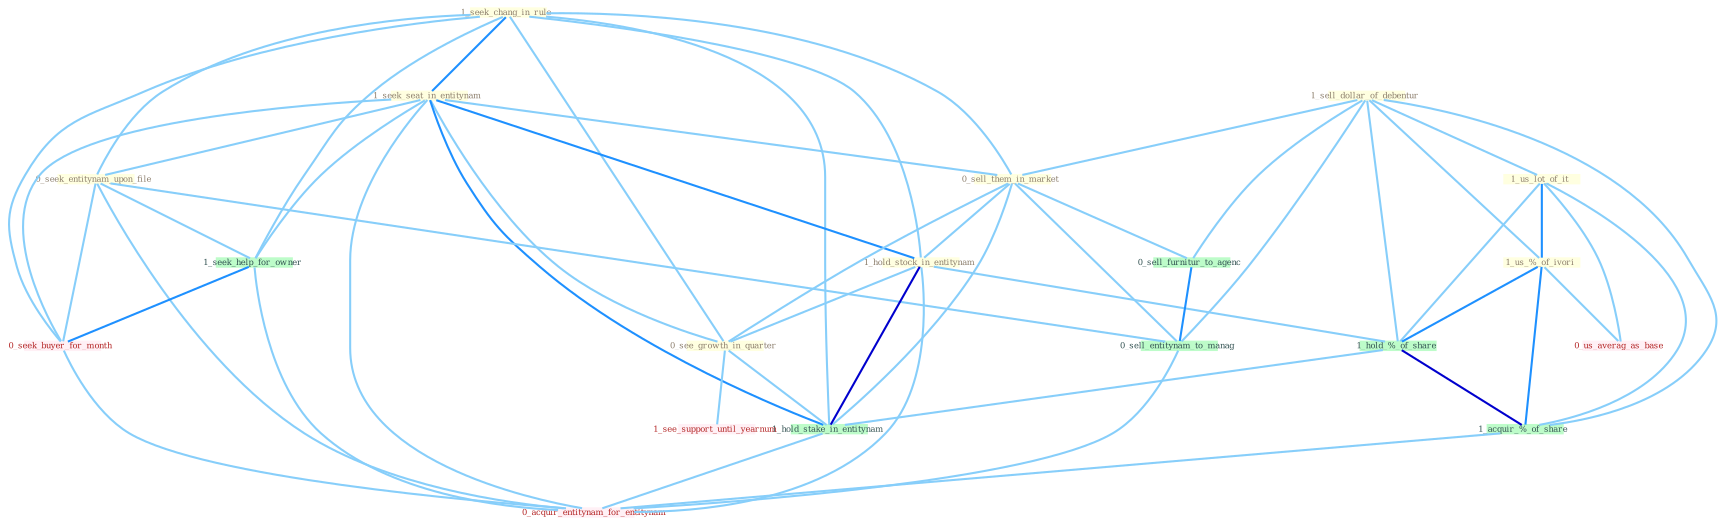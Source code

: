 Graph G{ 
    node
    [shape=polygon,style=filled,width=.5,height=.06,color="#BDFCC9",fixedsize=true,fontsize=4,
    fontcolor="#2f4f4f"];
    {node
    [color="#ffffe0", fontcolor="#8b7d6b"] "1_seek_chang_in_rule " "1_sell_dollar_of_debentur " "1_seek_seat_in_entitynam " "1_us_lot_of_it " "0_seek_entitynam_upon_file " "1_us_%_of_ivori " "0_sell_them_in_market " "1_hold_stock_in_entitynam " "0_see_growth_in_quarter "}
{node [color="#fff0f5", fontcolor="#b22222"] "0_seek_buyer_for_month " "1_see_support_until_yearnum " "0_us_averag_as_base " "0_acquir_entitynam_for_entitynam "}
edge [color="#B0E2FF"];

	"1_seek_chang_in_rule " -- "1_seek_seat_in_entitynam " [w="2", color="#1e90ff" , len=0.8];
	"1_seek_chang_in_rule " -- "0_seek_entitynam_upon_file " [w="1", color="#87cefa" ];
	"1_seek_chang_in_rule " -- "0_sell_them_in_market " [w="1", color="#87cefa" ];
	"1_seek_chang_in_rule " -- "1_hold_stock_in_entitynam " [w="1", color="#87cefa" ];
	"1_seek_chang_in_rule " -- "0_see_growth_in_quarter " [w="1", color="#87cefa" ];
	"1_seek_chang_in_rule " -- "1_hold_stake_in_entitynam " [w="1", color="#87cefa" ];
	"1_seek_chang_in_rule " -- "1_seek_help_for_owner " [w="1", color="#87cefa" ];
	"1_seek_chang_in_rule " -- "0_seek_buyer_for_month " [w="1", color="#87cefa" ];
	"1_sell_dollar_of_debentur " -- "1_us_lot_of_it " [w="1", color="#87cefa" ];
	"1_sell_dollar_of_debentur " -- "1_us_%_of_ivori " [w="1", color="#87cefa" ];
	"1_sell_dollar_of_debentur " -- "0_sell_them_in_market " [w="1", color="#87cefa" ];
	"1_sell_dollar_of_debentur " -- "1_hold_%_of_share " [w="1", color="#87cefa" ];
	"1_sell_dollar_of_debentur " -- "1_acquir_%_of_share " [w="1", color="#87cefa" ];
	"1_sell_dollar_of_debentur " -- "0_sell_furnitur_to_agenc " [w="1", color="#87cefa" ];
	"1_sell_dollar_of_debentur " -- "0_sell_entitynam_to_manag " [w="1", color="#87cefa" ];
	"1_seek_seat_in_entitynam " -- "0_seek_entitynam_upon_file " [w="1", color="#87cefa" ];
	"1_seek_seat_in_entitynam " -- "0_sell_them_in_market " [w="1", color="#87cefa" ];
	"1_seek_seat_in_entitynam " -- "1_hold_stock_in_entitynam " [w="2", color="#1e90ff" , len=0.8];
	"1_seek_seat_in_entitynam " -- "0_see_growth_in_quarter " [w="1", color="#87cefa" ];
	"1_seek_seat_in_entitynam " -- "1_hold_stake_in_entitynam " [w="2", color="#1e90ff" , len=0.8];
	"1_seek_seat_in_entitynam " -- "1_seek_help_for_owner " [w="1", color="#87cefa" ];
	"1_seek_seat_in_entitynam " -- "0_seek_buyer_for_month " [w="1", color="#87cefa" ];
	"1_seek_seat_in_entitynam " -- "0_acquir_entitynam_for_entitynam " [w="1", color="#87cefa" ];
	"1_us_lot_of_it " -- "1_us_%_of_ivori " [w="2", color="#1e90ff" , len=0.8];
	"1_us_lot_of_it " -- "1_hold_%_of_share " [w="1", color="#87cefa" ];
	"1_us_lot_of_it " -- "1_acquir_%_of_share " [w="1", color="#87cefa" ];
	"1_us_lot_of_it " -- "0_us_averag_as_base " [w="1", color="#87cefa" ];
	"0_seek_entitynam_upon_file " -- "1_seek_help_for_owner " [w="1", color="#87cefa" ];
	"0_seek_entitynam_upon_file " -- "0_seek_buyer_for_month " [w="1", color="#87cefa" ];
	"0_seek_entitynam_upon_file " -- "0_sell_entitynam_to_manag " [w="1", color="#87cefa" ];
	"0_seek_entitynam_upon_file " -- "0_acquir_entitynam_for_entitynam " [w="1", color="#87cefa" ];
	"1_us_%_of_ivori " -- "1_hold_%_of_share " [w="2", color="#1e90ff" , len=0.8];
	"1_us_%_of_ivori " -- "1_acquir_%_of_share " [w="2", color="#1e90ff" , len=0.8];
	"1_us_%_of_ivori " -- "0_us_averag_as_base " [w="1", color="#87cefa" ];
	"0_sell_them_in_market " -- "1_hold_stock_in_entitynam " [w="1", color="#87cefa" ];
	"0_sell_them_in_market " -- "0_see_growth_in_quarter " [w="1", color="#87cefa" ];
	"0_sell_them_in_market " -- "1_hold_stake_in_entitynam " [w="1", color="#87cefa" ];
	"0_sell_them_in_market " -- "0_sell_furnitur_to_agenc " [w="1", color="#87cefa" ];
	"0_sell_them_in_market " -- "0_sell_entitynam_to_manag " [w="1", color="#87cefa" ];
	"1_hold_stock_in_entitynam " -- "0_see_growth_in_quarter " [w="1", color="#87cefa" ];
	"1_hold_stock_in_entitynam " -- "1_hold_%_of_share " [w="1", color="#87cefa" ];
	"1_hold_stock_in_entitynam " -- "1_hold_stake_in_entitynam " [w="3", color="#0000cd" , len=0.6];
	"1_hold_stock_in_entitynam " -- "0_acquir_entitynam_for_entitynam " [w="1", color="#87cefa" ];
	"0_see_growth_in_quarter " -- "1_hold_stake_in_entitynam " [w="1", color="#87cefa" ];
	"0_see_growth_in_quarter " -- "1_see_support_until_yearnum " [w="1", color="#87cefa" ];
	"1_hold_%_of_share " -- "1_hold_stake_in_entitynam " [w="1", color="#87cefa" ];
	"1_hold_%_of_share " -- "1_acquir_%_of_share " [w="3", color="#0000cd" , len=0.6];
	"1_hold_stake_in_entitynam " -- "0_acquir_entitynam_for_entitynam " [w="1", color="#87cefa" ];
	"1_seek_help_for_owner " -- "0_seek_buyer_for_month " [w="2", color="#1e90ff" , len=0.8];
	"1_seek_help_for_owner " -- "0_acquir_entitynam_for_entitynam " [w="1", color="#87cefa" ];
	"0_seek_buyer_for_month " -- "0_acquir_entitynam_for_entitynam " [w="1", color="#87cefa" ];
	"1_acquir_%_of_share " -- "0_acquir_entitynam_for_entitynam " [w="1", color="#87cefa" ];
	"0_sell_furnitur_to_agenc " -- "0_sell_entitynam_to_manag " [w="2", color="#1e90ff" , len=0.8];
	"0_sell_entitynam_to_manag " -- "0_acquir_entitynam_for_entitynam " [w="1", color="#87cefa" ];
}